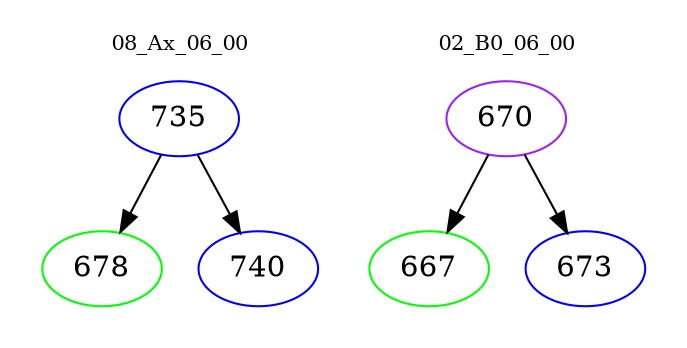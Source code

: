 digraph{
subgraph cluster_0 {
color = white
label = "08_Ax_06_00";
fontsize=10;
T0_735 [label="735", color="blue"]
T0_735 -> T0_678 [color="black"]
T0_678 [label="678", color="green"]
T0_735 -> T0_740 [color="black"]
T0_740 [label="740", color="blue"]
}
subgraph cluster_1 {
color = white
label = "02_B0_06_00";
fontsize=10;
T1_670 [label="670", color="purple"]
T1_670 -> T1_667 [color="black"]
T1_667 [label="667", color="green"]
T1_670 -> T1_673 [color="black"]
T1_673 [label="673", color="blue"]
}
}
